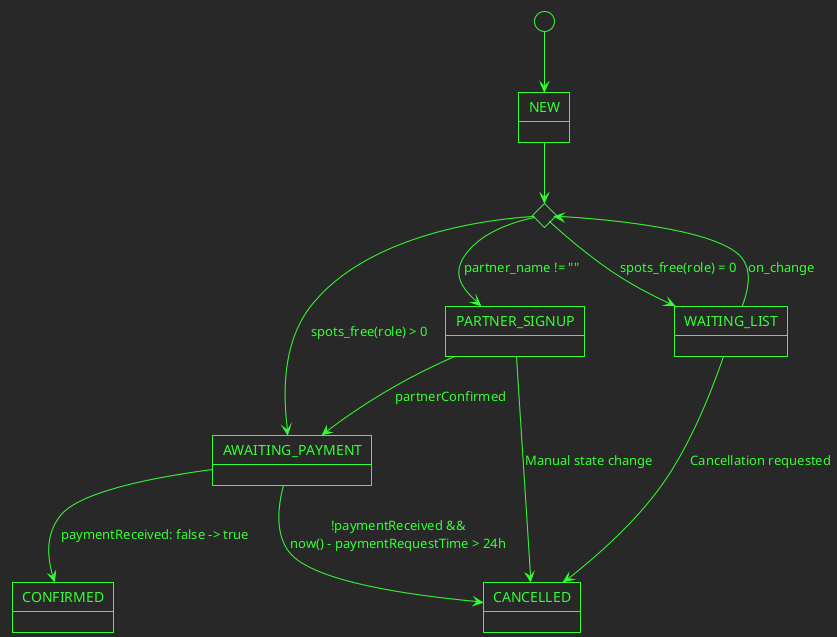 @startuml

' !theme crt-amber
!theme crt-green
' !theme amiga

skinparam DefaultFontName JetBrains Mono
skinparam RoundCorner 0

[*] --> NEW

state new_choice <<choice>>

NEW --> new_choice

new_choice --> WAITING_LIST : spots_free(role) = 0
new_choice --> AWAITING_PAYMENT : spots_free(role) > 0
new_choice --> PARTNER_SIGNUP : partner_name != ""

PARTNER_SIGNUP --> AWAITING_PAYMENT : partnerConfirmed
PARTNER_SIGNUP --> CANCELLED : Manual state change

WAITING_LIST --> new_choice : on_change

WAITING_LIST --> CANCELLED : Cancellation requested

AWAITING_PAYMENT --> CANCELLED : !paymentReceived &&\nnow() - paymentRequestTime > 24h

AWAITING_PAYMENT --> CONFIRMED : paymentReceived: false -> true


@enduml
